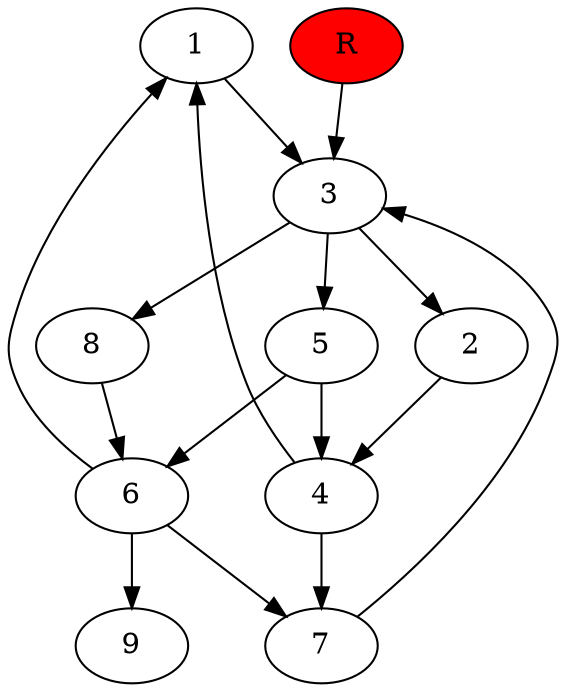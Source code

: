 digraph prb60292 {
	1
	2
	3
	4
	5
	6
	7
	8
	R [fillcolor="#ff0000" style=filled]
	1 -> 3
	2 -> 4
	3 -> 2
	3 -> 5
	3 -> 8
	4 -> 1
	4 -> 7
	5 -> 4
	5 -> 6
	6 -> 1
	6 -> 7
	6 -> 9
	7 -> 3
	8 -> 6
	R -> 3
}
